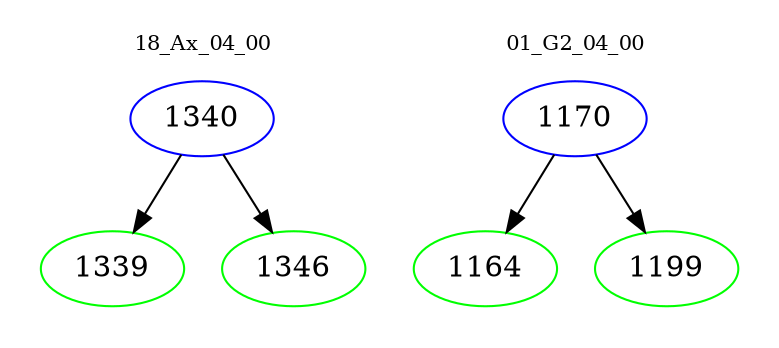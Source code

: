 digraph{
subgraph cluster_0 {
color = white
label = "18_Ax_04_00";
fontsize=10;
T0_1340 [label="1340", color="blue"]
T0_1340 -> T0_1339 [color="black"]
T0_1339 [label="1339", color="green"]
T0_1340 -> T0_1346 [color="black"]
T0_1346 [label="1346", color="green"]
}
subgraph cluster_1 {
color = white
label = "01_G2_04_00";
fontsize=10;
T1_1170 [label="1170", color="blue"]
T1_1170 -> T1_1164 [color="black"]
T1_1164 [label="1164", color="green"]
T1_1170 -> T1_1199 [color="black"]
T1_1199 [label="1199", color="green"]
}
}
